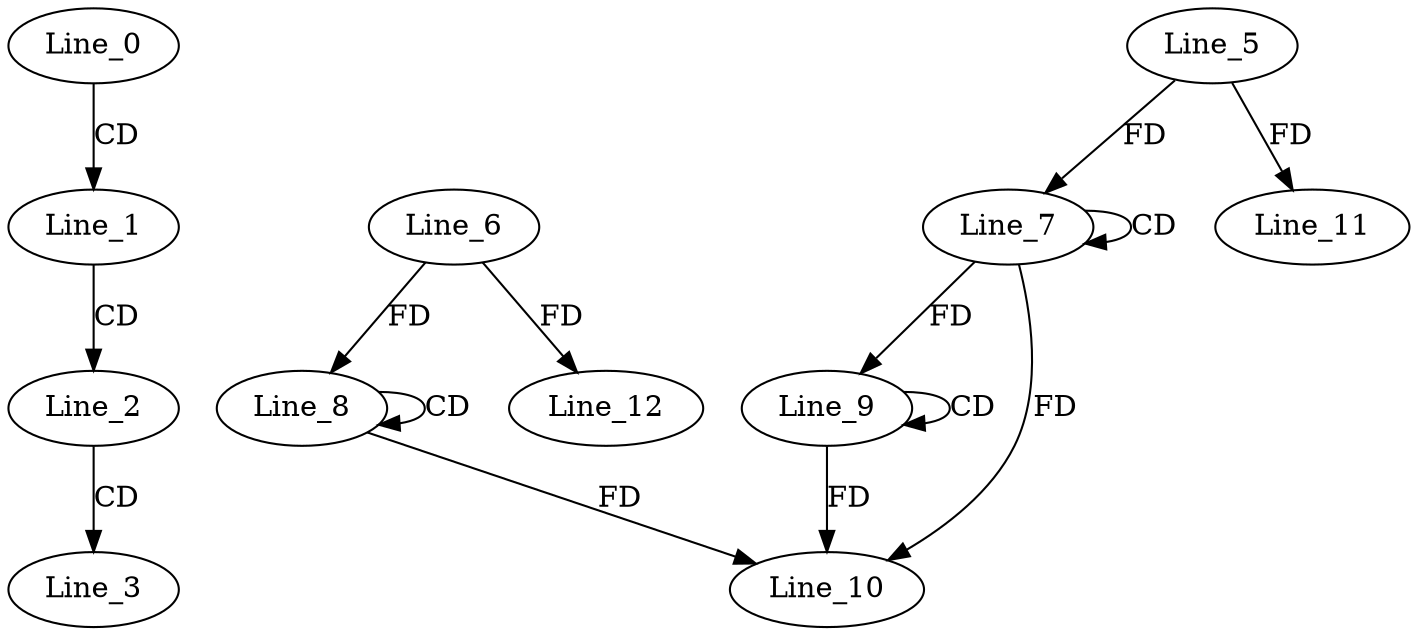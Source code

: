 digraph G {
  Line_0;
  Line_1;
  Line_2;
  Line_3;
  Line_7;
  Line_7;
  Line_5;
  Line_8;
  Line_8;
  Line_6;
  Line_9;
  Line_9;
  Line_10;
  Line_11;
  Line_12;
  Line_0 -> Line_1 [ label="CD" ];
  Line_1 -> Line_2 [ label="CD" ];
  Line_2 -> Line_3 [ label="CD" ];
  Line_7 -> Line_7 [ label="CD" ];
  Line_5 -> Line_7 [ label="FD" ];
  Line_8 -> Line_8 [ label="CD" ];
  Line_6 -> Line_8 [ label="FD" ];
  Line_9 -> Line_9 [ label="CD" ];
  Line_7 -> Line_9 [ label="FD" ];
  Line_7 -> Line_10 [ label="FD" ];
  Line_9 -> Line_10 [ label="FD" ];
  Line_8 -> Line_10 [ label="FD" ];
  Line_5 -> Line_11 [ label="FD" ];
  Line_6 -> Line_12 [ label="FD" ];
}
